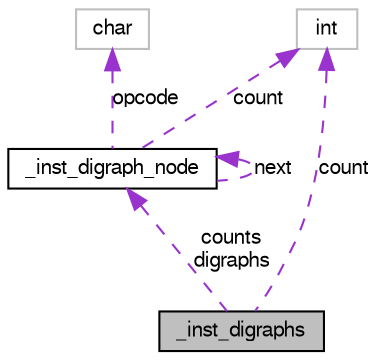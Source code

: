 digraph G
{
  bgcolor="transparent";
  edge [fontname="FreeSans",fontsize="10",labelfontname="FreeSans",labelfontsize="10"];
  node [fontname="FreeSans",fontsize="10",shape=record];
  Node1 [label="_inst_digraphs",height=0.2,width=0.4,color="black", fillcolor="grey75", style="filled" fontcolor="black"];
  Node2 -> Node1 [dir=back,color="darkorchid3",fontsize="10",style="dashed",label="counts\ndigraphs",fontname="FreeSans"];
  Node2 [label="_inst_digraph_node",height=0.2,width=0.4,color="black",URL="$struct__inst__digraph__node.html"];
  Node2 -> Node2 [dir=back,color="darkorchid3",fontsize="10",style="dashed",label="next",fontname="FreeSans"];
  Node3 -> Node2 [dir=back,color="darkorchid3",fontsize="10",style="dashed",label="opcode",fontname="FreeSans"];
  Node3 [label="char",height=0.2,width=0.4,color="grey75"];
  Node4 -> Node2 [dir=back,color="darkorchid3",fontsize="10",style="dashed",label="count",fontname="FreeSans"];
  Node4 [label="int",height=0.2,width=0.4,color="grey75"];
  Node4 -> Node1 [dir=back,color="darkorchid3",fontsize="10",style="dashed",label="count",fontname="FreeSans"];
}
